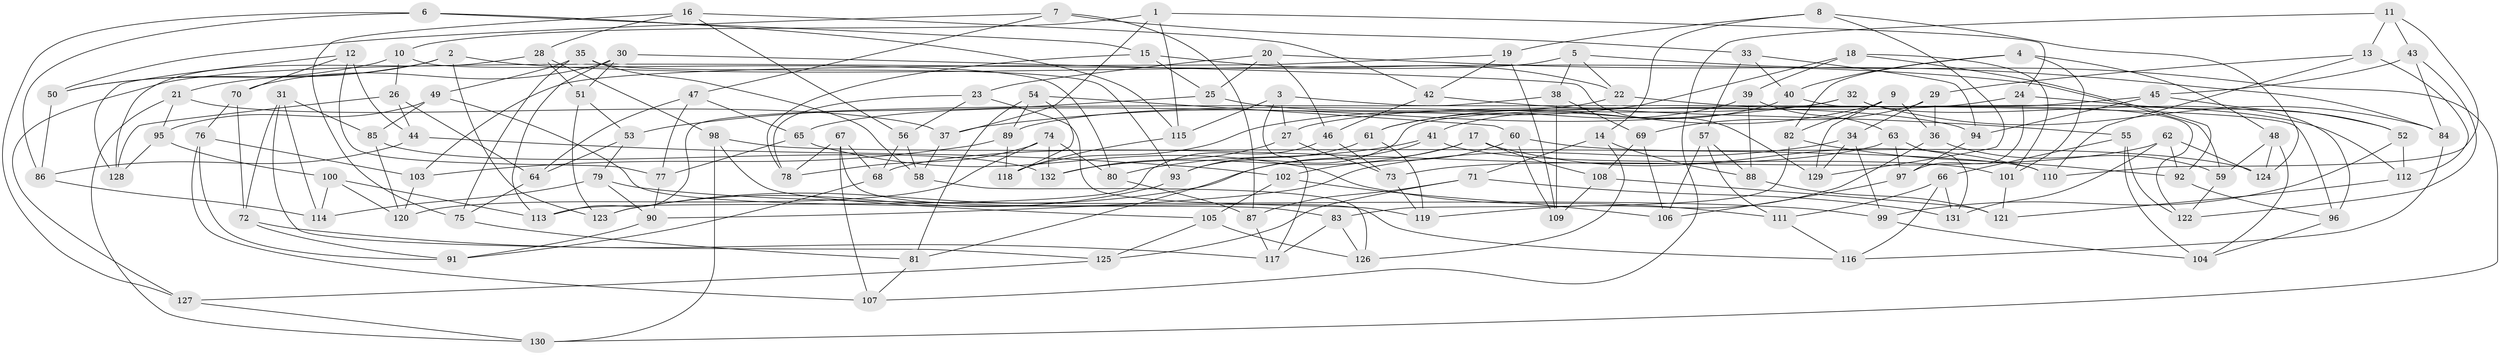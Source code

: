 // coarse degree distribution, {4: 0.15151515151515152, 5: 0.22727272727272727, 3: 0.015151515151515152, 6: 0.48484848484848486, 7: 0.06060606060606061, 8: 0.06060606060606061}
// Generated by graph-tools (version 1.1) at 2025/38/03/04/25 23:38:15]
// undirected, 132 vertices, 264 edges
graph export_dot {
  node [color=gray90,style=filled];
  1;
  2;
  3;
  4;
  5;
  6;
  7;
  8;
  9;
  10;
  11;
  12;
  13;
  14;
  15;
  16;
  17;
  18;
  19;
  20;
  21;
  22;
  23;
  24;
  25;
  26;
  27;
  28;
  29;
  30;
  31;
  32;
  33;
  34;
  35;
  36;
  37;
  38;
  39;
  40;
  41;
  42;
  43;
  44;
  45;
  46;
  47;
  48;
  49;
  50;
  51;
  52;
  53;
  54;
  55;
  56;
  57;
  58;
  59;
  60;
  61;
  62;
  63;
  64;
  65;
  66;
  67;
  68;
  69;
  70;
  71;
  72;
  73;
  74;
  75;
  76;
  77;
  78;
  79;
  80;
  81;
  82;
  83;
  84;
  85;
  86;
  87;
  88;
  89;
  90;
  91;
  92;
  93;
  94;
  95;
  96;
  97;
  98;
  99;
  100;
  101;
  102;
  103;
  104;
  105;
  106;
  107;
  108;
  109;
  110;
  111;
  112;
  113;
  114;
  115;
  116;
  117;
  118;
  119;
  120;
  121;
  122;
  123;
  124;
  125;
  126;
  127;
  128;
  129;
  130;
  131;
  132;
  1 -- 10;
  1 -- 115;
  1 -- 37;
  1 -- 24;
  2 -- 21;
  2 -- 123;
  2 -- 59;
  2 -- 50;
  3 -- 27;
  3 -- 117;
  3 -- 115;
  3 -- 96;
  4 -- 101;
  4 -- 40;
  4 -- 48;
  4 -- 82;
  5 -- 130;
  5 -- 22;
  5 -- 127;
  5 -- 38;
  6 -- 86;
  6 -- 127;
  6 -- 15;
  6 -- 115;
  7 -- 87;
  7 -- 50;
  7 -- 33;
  7 -- 47;
  8 -- 19;
  8 -- 124;
  8 -- 129;
  8 -- 14;
  9 -- 129;
  9 -- 36;
  9 -- 82;
  9 -- 61;
  10 -- 50;
  10 -- 26;
  10 -- 80;
  11 -- 107;
  11 -- 13;
  11 -- 43;
  11 -- 110;
  12 -- 44;
  12 -- 77;
  12 -- 128;
  12 -- 70;
  13 -- 110;
  13 -- 112;
  13 -- 29;
  14 -- 126;
  14 -- 71;
  14 -- 88;
  15 -- 22;
  15 -- 25;
  15 -- 78;
  16 -- 42;
  16 -- 75;
  16 -- 56;
  16 -- 28;
  17 -- 132;
  17 -- 110;
  17 -- 123;
  17 -- 108;
  18 -- 101;
  18 -- 118;
  18 -- 92;
  18 -- 39;
  19 -- 109;
  19 -- 103;
  19 -- 42;
  20 -- 46;
  20 -- 25;
  20 -- 84;
  20 -- 23;
  21 -- 130;
  21 -- 37;
  21 -- 95;
  22 -- 112;
  22 -- 65;
  23 -- 119;
  23 -- 78;
  23 -- 56;
  24 -- 27;
  24 -- 52;
  24 -- 97;
  25 -- 53;
  25 -- 94;
  26 -- 64;
  26 -- 44;
  26 -- 128;
  27 -- 132;
  27 -- 73;
  28 -- 98;
  28 -- 128;
  28 -- 51;
  29 -- 69;
  29 -- 34;
  29 -- 36;
  30 -- 113;
  30 -- 51;
  30 -- 129;
  30 -- 70;
  31 -- 125;
  31 -- 85;
  31 -- 72;
  31 -- 114;
  32 -- 89;
  32 -- 96;
  32 -- 37;
  32 -- 84;
  33 -- 40;
  33 -- 57;
  33 -- 94;
  34 -- 99;
  34 -- 90;
  34 -- 129;
  35 -- 93;
  35 -- 75;
  35 -- 58;
  35 -- 49;
  36 -- 59;
  36 -- 119;
  37 -- 58;
  38 -- 69;
  38 -- 109;
  38 -- 113;
  39 -- 88;
  39 -- 61;
  39 -- 63;
  40 -- 41;
  40 -- 122;
  41 -- 101;
  41 -- 80;
  41 -- 81;
  42 -- 46;
  42 -- 55;
  43 -- 122;
  43 -- 84;
  43 -- 45;
  44 -- 86;
  44 -- 102;
  45 -- 94;
  45 -- 52;
  45 -- 93;
  46 -- 73;
  46 -- 113;
  47 -- 64;
  47 -- 77;
  47 -- 65;
  48 -- 59;
  48 -- 124;
  48 -- 104;
  49 -- 83;
  49 -- 85;
  49 -- 95;
  50 -- 86;
  51 -- 123;
  51 -- 53;
  52 -- 99;
  52 -- 112;
  53 -- 64;
  53 -- 79;
  54 -- 81;
  54 -- 89;
  54 -- 118;
  54 -- 60;
  55 -- 122;
  55 -- 104;
  55 -- 66;
  56 -- 68;
  56 -- 58;
  57 -- 88;
  57 -- 111;
  57 -- 106;
  58 -- 126;
  59 -- 122;
  60 -- 109;
  60 -- 102;
  60 -- 124;
  61 -- 119;
  61 -- 93;
  62 -- 73;
  62 -- 131;
  62 -- 124;
  62 -- 92;
  63 -- 97;
  63 -- 131;
  63 -- 68;
  64 -- 75;
  65 -- 77;
  65 -- 111;
  66 -- 116;
  66 -- 111;
  66 -- 131;
  67 -- 107;
  67 -- 116;
  67 -- 68;
  67 -- 78;
  68 -- 91;
  69 -- 108;
  69 -- 106;
  70 -- 76;
  70 -- 72;
  71 -- 125;
  71 -- 131;
  71 -- 87;
  72 -- 117;
  72 -- 91;
  73 -- 119;
  74 -- 132;
  74 -- 80;
  74 -- 78;
  74 -- 120;
  75 -- 81;
  76 -- 91;
  76 -- 103;
  76 -- 107;
  77 -- 90;
  79 -- 99;
  79 -- 90;
  79 -- 114;
  80 -- 87;
  81 -- 107;
  82 -- 92;
  82 -- 83;
  83 -- 117;
  83 -- 126;
  84 -- 116;
  85 -- 120;
  85 -- 132;
  86 -- 114;
  87 -- 117;
  88 -- 121;
  89 -- 103;
  89 -- 118;
  90 -- 91;
  92 -- 96;
  93 -- 123;
  94 -- 97;
  95 -- 100;
  95 -- 128;
  96 -- 104;
  97 -- 106;
  98 -- 130;
  98 -- 110;
  98 -- 105;
  99 -- 104;
  100 -- 120;
  100 -- 114;
  100 -- 113;
  101 -- 121;
  102 -- 105;
  102 -- 106;
  103 -- 120;
  105 -- 125;
  105 -- 126;
  108 -- 121;
  108 -- 109;
  111 -- 116;
  112 -- 121;
  115 -- 118;
  125 -- 127;
  127 -- 130;
}
